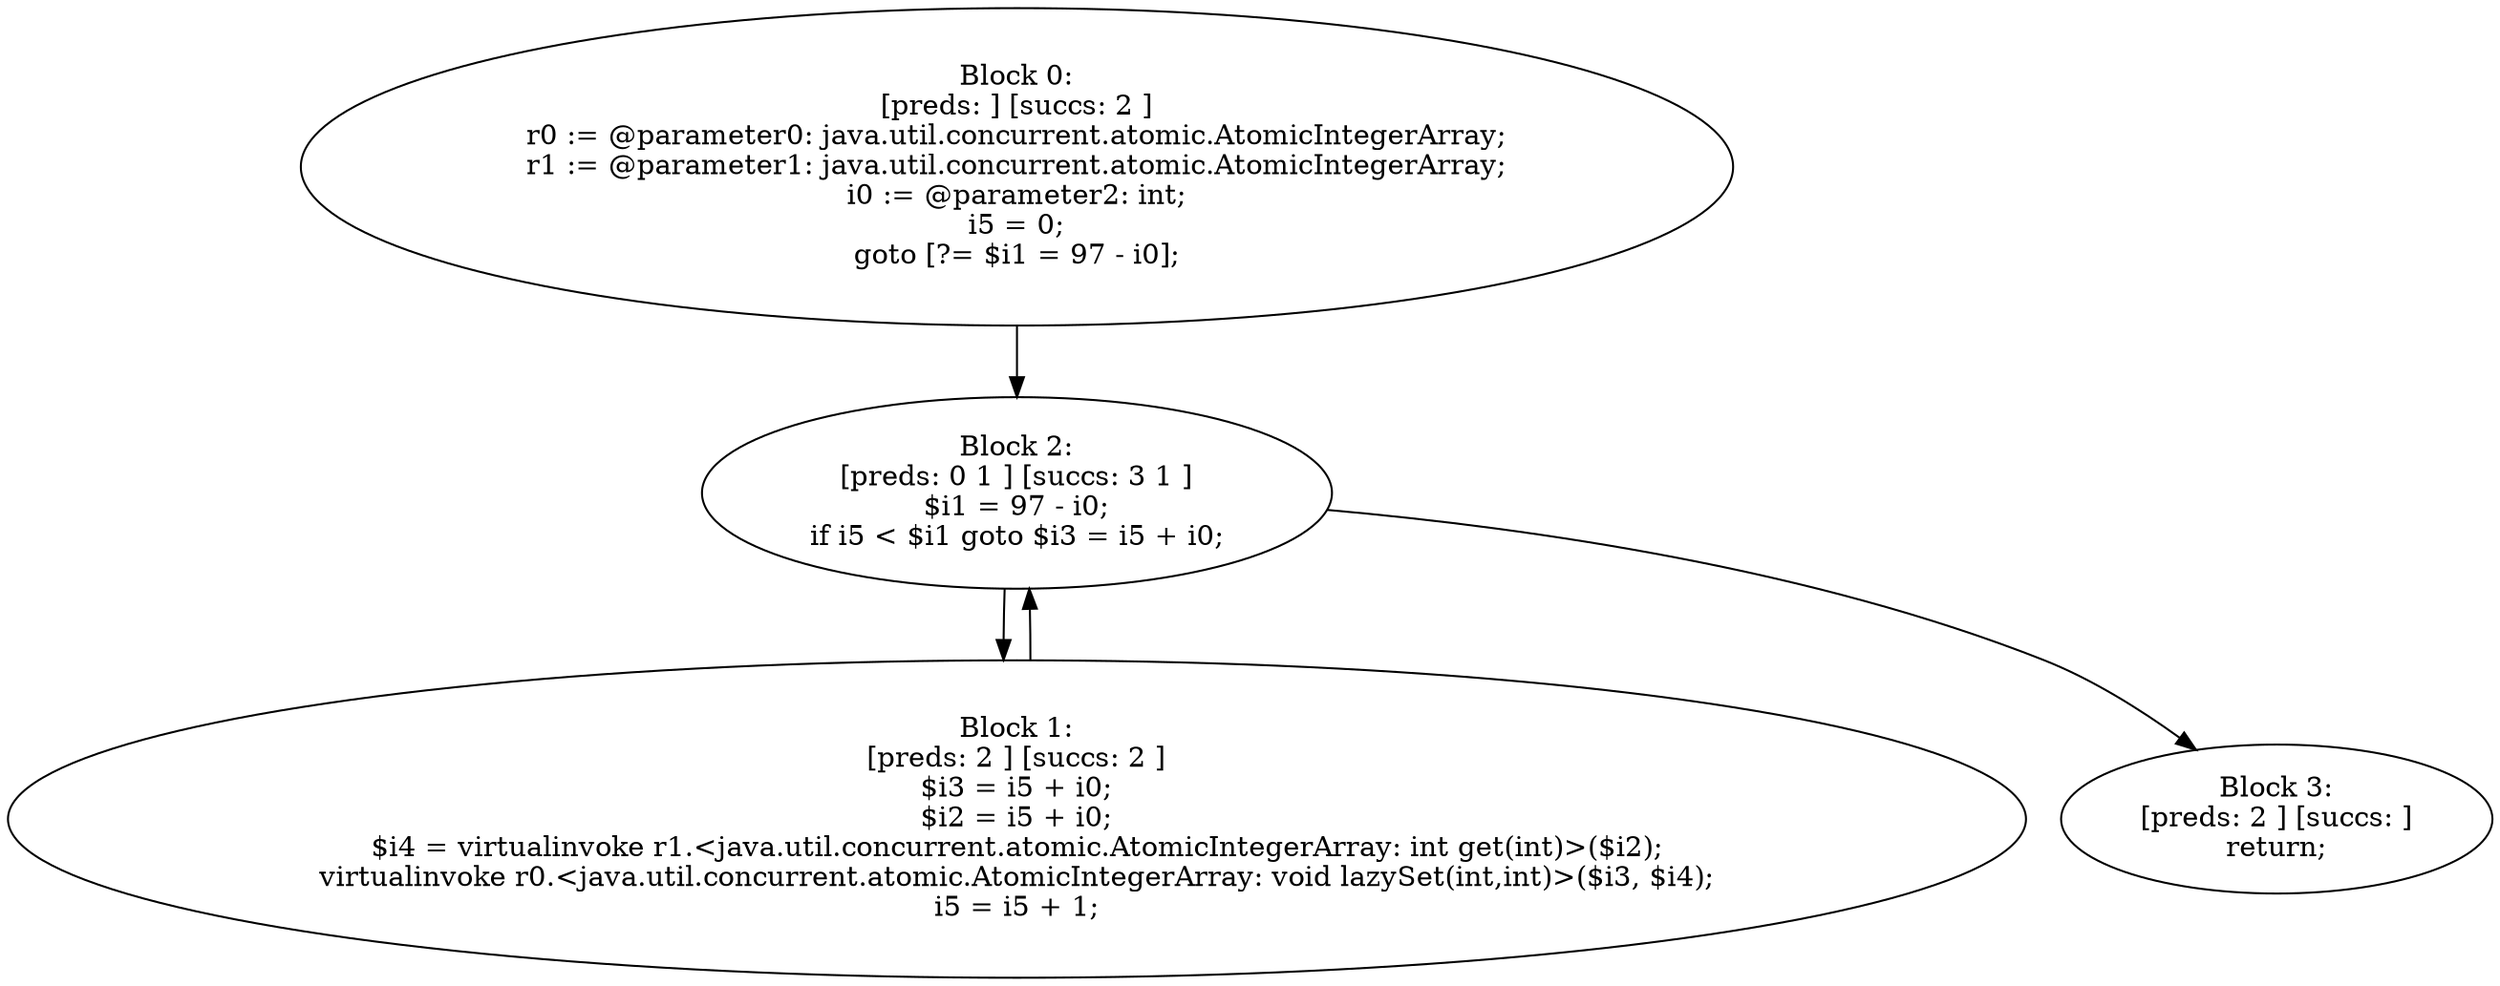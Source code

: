 digraph "unitGraph" {
    "Block 0:
[preds: ] [succs: 2 ]
r0 := @parameter0: java.util.concurrent.atomic.AtomicIntegerArray;
r1 := @parameter1: java.util.concurrent.atomic.AtomicIntegerArray;
i0 := @parameter2: int;
i5 = 0;
goto [?= $i1 = 97 - i0];
"
    "Block 1:
[preds: 2 ] [succs: 2 ]
$i3 = i5 + i0;
$i2 = i5 + i0;
$i4 = virtualinvoke r1.<java.util.concurrent.atomic.AtomicIntegerArray: int get(int)>($i2);
virtualinvoke r0.<java.util.concurrent.atomic.AtomicIntegerArray: void lazySet(int,int)>($i3, $i4);
i5 = i5 + 1;
"
    "Block 2:
[preds: 0 1 ] [succs: 3 1 ]
$i1 = 97 - i0;
if i5 < $i1 goto $i3 = i5 + i0;
"
    "Block 3:
[preds: 2 ] [succs: ]
return;
"
    "Block 0:
[preds: ] [succs: 2 ]
r0 := @parameter0: java.util.concurrent.atomic.AtomicIntegerArray;
r1 := @parameter1: java.util.concurrent.atomic.AtomicIntegerArray;
i0 := @parameter2: int;
i5 = 0;
goto [?= $i1 = 97 - i0];
"->"Block 2:
[preds: 0 1 ] [succs: 3 1 ]
$i1 = 97 - i0;
if i5 < $i1 goto $i3 = i5 + i0;
";
    "Block 1:
[preds: 2 ] [succs: 2 ]
$i3 = i5 + i0;
$i2 = i5 + i0;
$i4 = virtualinvoke r1.<java.util.concurrent.atomic.AtomicIntegerArray: int get(int)>($i2);
virtualinvoke r0.<java.util.concurrent.atomic.AtomicIntegerArray: void lazySet(int,int)>($i3, $i4);
i5 = i5 + 1;
"->"Block 2:
[preds: 0 1 ] [succs: 3 1 ]
$i1 = 97 - i0;
if i5 < $i1 goto $i3 = i5 + i0;
";
    "Block 2:
[preds: 0 1 ] [succs: 3 1 ]
$i1 = 97 - i0;
if i5 < $i1 goto $i3 = i5 + i0;
"->"Block 3:
[preds: 2 ] [succs: ]
return;
";
    "Block 2:
[preds: 0 1 ] [succs: 3 1 ]
$i1 = 97 - i0;
if i5 < $i1 goto $i3 = i5 + i0;
"->"Block 1:
[preds: 2 ] [succs: 2 ]
$i3 = i5 + i0;
$i2 = i5 + i0;
$i4 = virtualinvoke r1.<java.util.concurrent.atomic.AtomicIntegerArray: int get(int)>($i2);
virtualinvoke r0.<java.util.concurrent.atomic.AtomicIntegerArray: void lazySet(int,int)>($i3, $i4);
i5 = i5 + 1;
";
}
